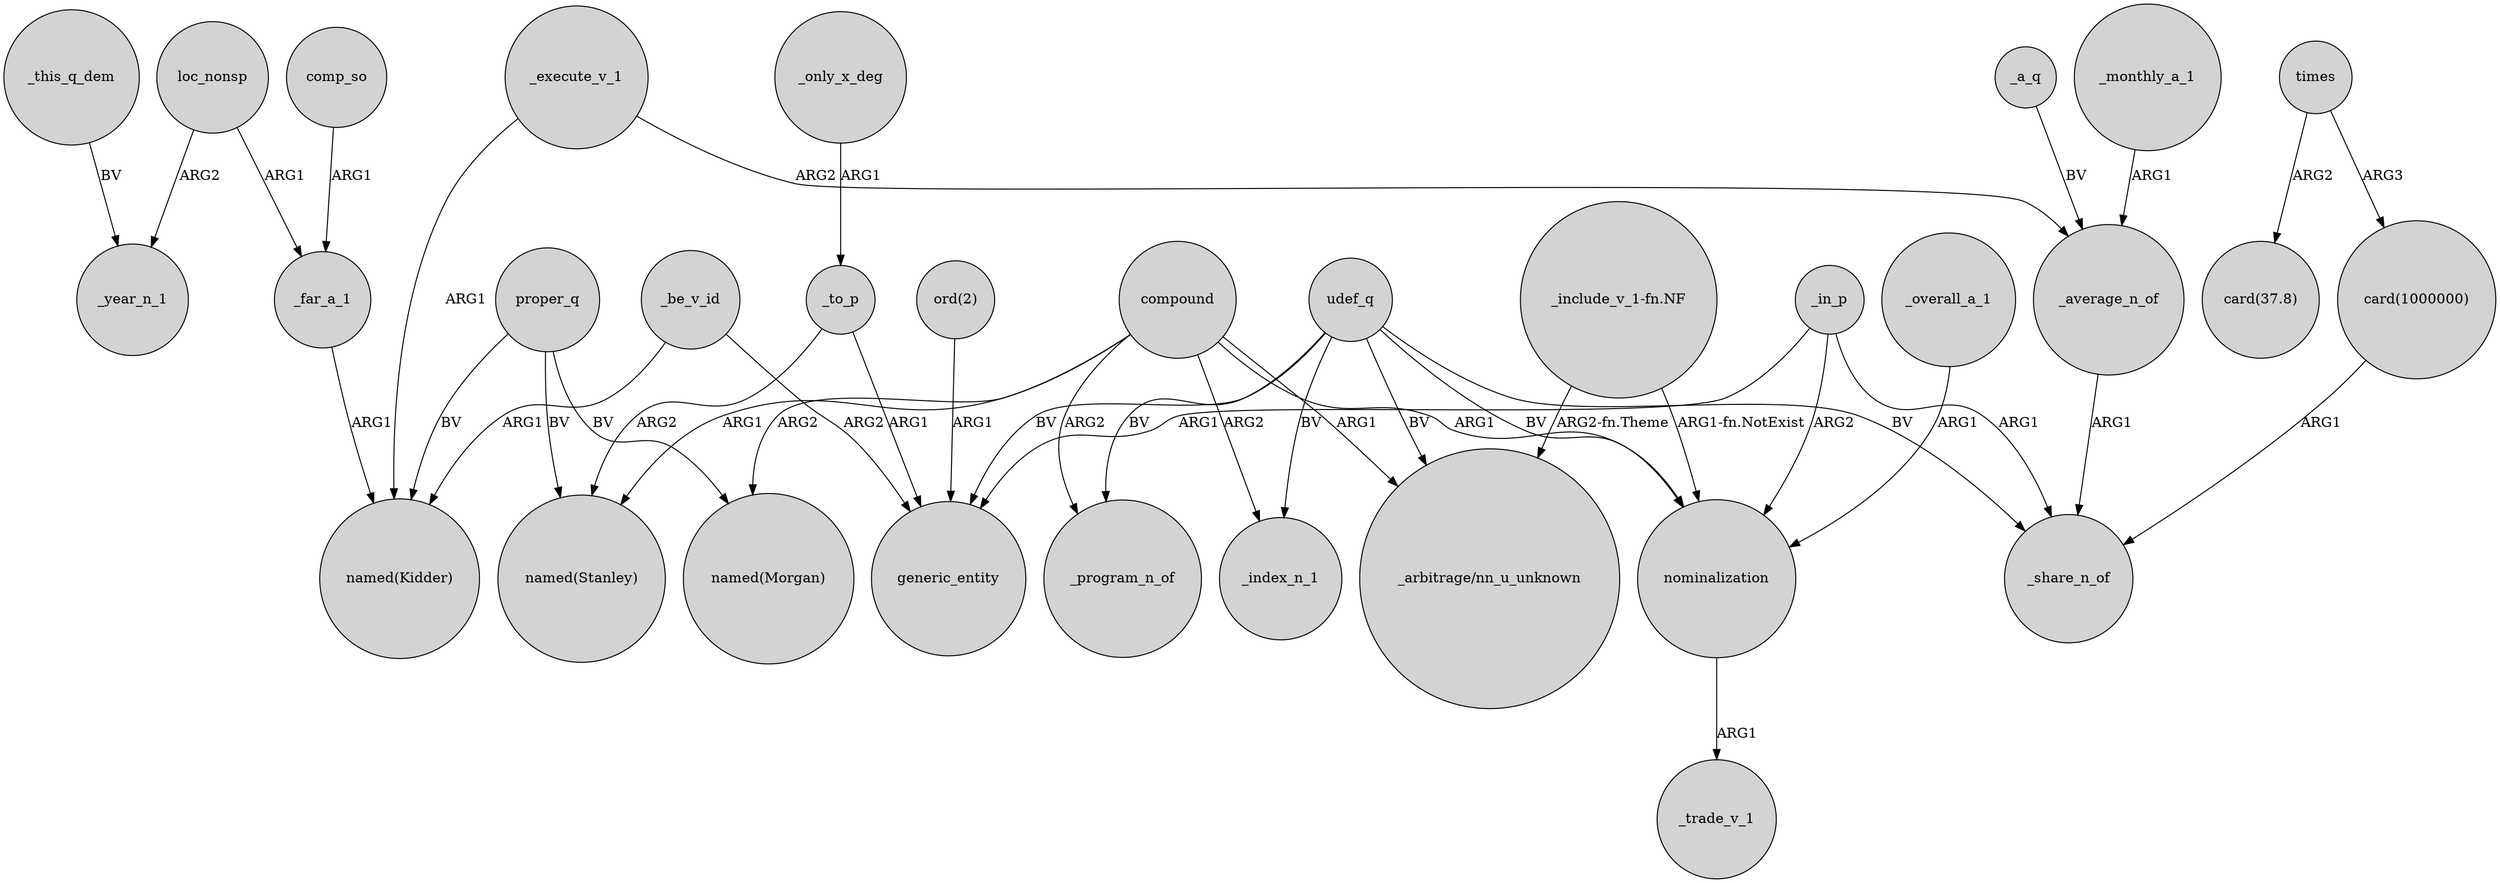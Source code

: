 digraph {
	node [shape=circle style=filled]
	_execute_v_1 -> _average_n_of [label=ARG2]
	_to_p -> "named(Stanley)" [label=ARG2]
	compound -> _program_n_of [label=ARG2]
	_execute_v_1 -> "named(Kidder)" [label=ARG1]
	compound -> _index_n_1 [label=ARG2]
	udef_q -> generic_entity [label=BV]
	compound -> "named(Stanley)" [label=ARG1]
	times -> "card(37.8)" [label=ARG2]
	_average_n_of -> _share_n_of [label=ARG1]
	proper_q -> "named(Morgan)" [label=BV]
	udef_q -> _program_n_of [label=BV]
	_overall_a_1 -> nominalization [label=ARG1]
	_a_q -> _average_n_of [label=BV]
	udef_q -> _index_n_1 [label=BV]
	nominalization -> _trade_v_1 [label=ARG1]
	"_include_v_1-fn.NF" -> nominalization [label="ARG1-fn.NotExist"]
	_be_v_id -> generic_entity [label=ARG2]
	compound -> "named(Morgan)" [label=ARG2]
	comp_so -> _far_a_1 [label=ARG1]
	_monthly_a_1 -> _average_n_of [label=ARG1]
	_only_x_deg -> _to_p [label=ARG1]
	_be_v_id -> "named(Kidder)" [label=ARG1]
	times -> "card(1000000)" [label=ARG3]
	udef_q -> "_arbitrage/nn_u_unknown" [label=BV]
	"ord(2)" -> generic_entity [label=ARG1]
	_far_a_1 -> "named(Kidder)" [label=ARG1]
	proper_q -> "named(Kidder)" [label=BV]
	compound -> "_arbitrage/nn_u_unknown" [label=ARG1]
	_to_p -> generic_entity [label=ARG1]
	loc_nonsp -> _year_n_1 [label=ARG2]
	proper_q -> "named(Stanley)" [label=BV]
	udef_q -> nominalization [label=BV]
	loc_nonsp -> _far_a_1 [label=ARG1]
	udef_q -> _share_n_of [label=BV]
	"card(1000000)" -> _share_n_of [label=ARG1]
	"_include_v_1-fn.NF" -> "_arbitrage/nn_u_unknown" [label="ARG2-fn.Theme"]
	_in_p -> _share_n_of [label=ARG1]
	_in_p -> generic_entity [label=ARG1]
	_in_p -> nominalization [label=ARG2]
	compound -> nominalization [label=ARG1]
	_this_q_dem -> _year_n_1 [label=BV]
}
